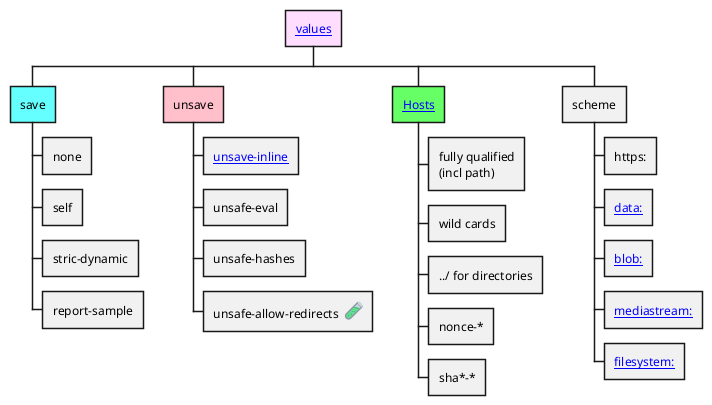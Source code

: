 @startwbs CSP-Values
*[#FFDDFF] [[https://developer.mozilla.org/en-US/docs/Web/HTTP/Headers/Content-Security-Policy/Sources#sources values]]
**[#66FFFF] save
*** none
*** self
*** stric-dynamic
*** report-sample
**[#pink] unsave
*** [[https://developer.mozilla.org/en-US/docs/Web/HTTP/Headers/Content-Security-Policy/script-src#unsafe_inline_script unsave-inline]]
*** unsafe-eval
*** unsafe-hashes
*** unsafe-allow-redirects  <:test_tube:>
**[#66FF66] [[https://developer.mozilla.org/en-US/docs/Learn/Common_questions/What_is_a_URL Hosts]]
*** fully qualified\n(incl path)
*** wild cards
*** ../ for directories
*** nonce-*
*** sha*-*
** scheme
*** https:
*** [[https://developer.mozilla.org/en-US/docs/Web/HTTP/Basics_of_HTTP/Data_URLs data:]]
*** [[https://developer.mozilla.org/en-US/docs/Web/API/Blob blob:]]
*** [[https://developer.mozilla.org/en-US/docs/Web/API/Media_Capture_and_Streams_API mediastream:]]
*** [[https://developer.mozilla.org/en-US/docs/Web/API/FileSystem filesystem:]]
@endwbs
